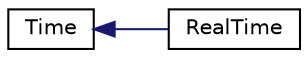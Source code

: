 digraph "Graphical Class Hierarchy"
{
  edge [fontname="Helvetica",fontsize="10",labelfontname="Helvetica",labelfontsize="10"];
  node [fontname="Helvetica",fontsize="10",shape=record];
  rankdir="LR";
  Node0 [label="Time",height=0.2,width=0.4,color="black", fillcolor="white", style="filled",URL="$classTime.html",tooltip="Class for time. "];
  Node0 -> Node1 [dir="back",color="midnightblue",fontsize="10",style="solid",fontname="Helvetica"];
  Node1 [label="RealTime",height=0.2,width=0.4,color="black", fillcolor="white", style="filled",URL="$classRealTime.html",tooltip="Class for real time. "];
}
